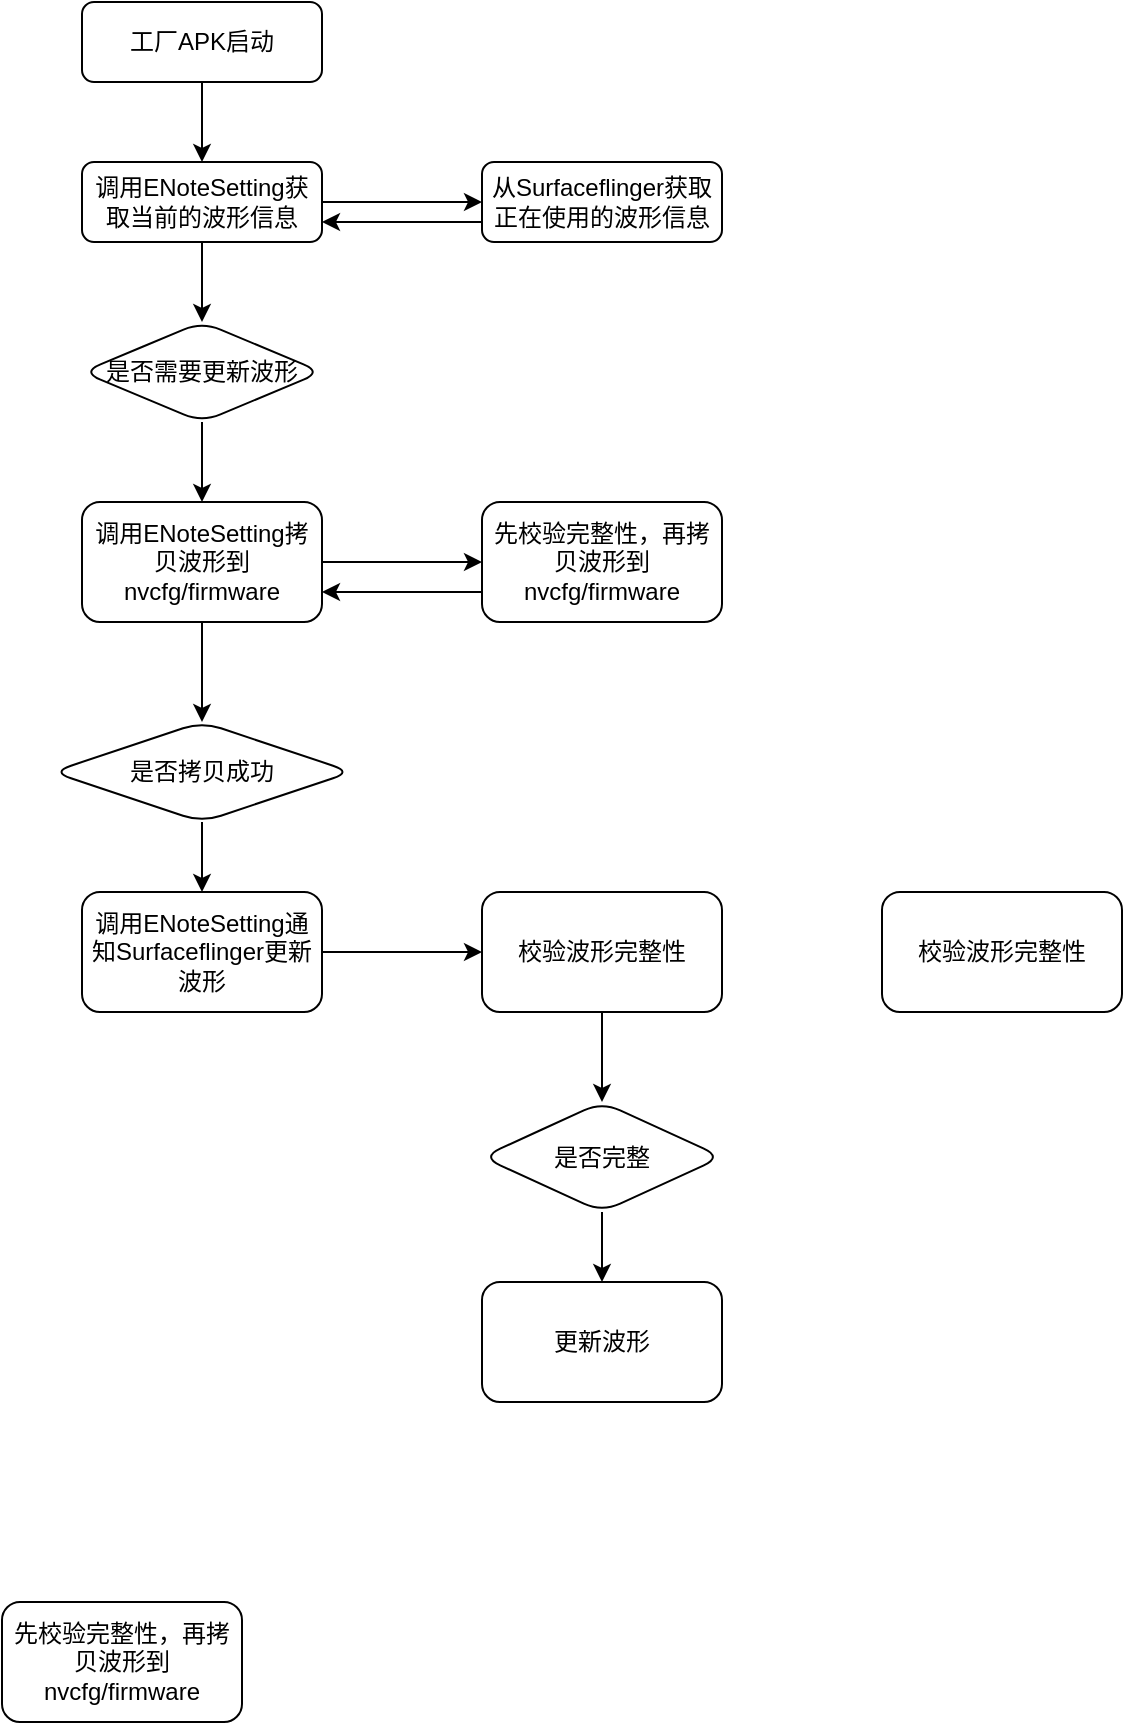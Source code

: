 <mxfile version="25.0.3">
  <diagram id="C5RBs43oDa-KdzZeNtuy" name="Page-1">
    <mxGraphModel dx="1211" dy="637" grid="1" gridSize="10" guides="1" tooltips="1" connect="1" arrows="1" fold="1" page="1" pageScale="1" pageWidth="827" pageHeight="1169" math="0" shadow="0">
      <root>
        <mxCell id="WIyWlLk6GJQsqaUBKTNV-0" />
        <mxCell id="WIyWlLk6GJQsqaUBKTNV-1" parent="WIyWlLk6GJQsqaUBKTNV-0" />
        <mxCell id="dGEYNNW8LAhB9YcoBpNP-3" value="" style="edgeStyle=orthogonalEdgeStyle;rounded=0;orthogonalLoop=1;jettySize=auto;html=1;" edge="1" parent="WIyWlLk6GJQsqaUBKTNV-1" source="WIyWlLk6GJQsqaUBKTNV-3" target="dGEYNNW8LAhB9YcoBpNP-2">
          <mxGeometry relative="1" as="geometry" />
        </mxCell>
        <mxCell id="WIyWlLk6GJQsqaUBKTNV-3" value="工厂APK启动" style="rounded=1;whiteSpace=wrap;html=1;fontSize=12;glass=0;strokeWidth=1;shadow=0;" parent="WIyWlLk6GJQsqaUBKTNV-1" vertex="1">
          <mxGeometry x="160" y="80" width="120" height="40" as="geometry" />
        </mxCell>
        <mxCell id="dGEYNNW8LAhB9YcoBpNP-5" value="" style="edgeStyle=orthogonalEdgeStyle;rounded=0;orthogonalLoop=1;jettySize=auto;html=1;" edge="1" parent="WIyWlLk6GJQsqaUBKTNV-1" source="dGEYNNW8LAhB9YcoBpNP-2" target="dGEYNNW8LAhB9YcoBpNP-4">
          <mxGeometry relative="1" as="geometry" />
        </mxCell>
        <mxCell id="dGEYNNW8LAhB9YcoBpNP-13" value="" style="edgeStyle=orthogonalEdgeStyle;rounded=0;orthogonalLoop=1;jettySize=auto;html=1;" edge="1" parent="WIyWlLk6GJQsqaUBKTNV-1" source="dGEYNNW8LAhB9YcoBpNP-2" target="dGEYNNW8LAhB9YcoBpNP-12">
          <mxGeometry relative="1" as="geometry" />
        </mxCell>
        <mxCell id="dGEYNNW8LAhB9YcoBpNP-2" value="调用ENoteSetting获取当前的波形信息" style="rounded=1;whiteSpace=wrap;html=1;fontSize=12;glass=0;strokeWidth=1;shadow=0;" vertex="1" parent="WIyWlLk6GJQsqaUBKTNV-1">
          <mxGeometry x="160" y="160" width="120" height="40" as="geometry" />
        </mxCell>
        <mxCell id="dGEYNNW8LAhB9YcoBpNP-7" value="" style="edgeStyle=orthogonalEdgeStyle;rounded=0;orthogonalLoop=1;jettySize=auto;html=1;" edge="1" parent="WIyWlLk6GJQsqaUBKTNV-1" source="dGEYNNW8LAhB9YcoBpNP-4" target="dGEYNNW8LAhB9YcoBpNP-6">
          <mxGeometry relative="1" as="geometry" />
        </mxCell>
        <mxCell id="dGEYNNW8LAhB9YcoBpNP-4" value="是否需要更新波形" style="rhombus;whiteSpace=wrap;html=1;rounded=1;glass=0;strokeWidth=1;shadow=0;" vertex="1" parent="WIyWlLk6GJQsqaUBKTNV-1">
          <mxGeometry x="160" y="240" width="120" height="50" as="geometry" />
        </mxCell>
        <mxCell id="dGEYNNW8LAhB9YcoBpNP-9" value="" style="edgeStyle=orthogonalEdgeStyle;rounded=0;orthogonalLoop=1;jettySize=auto;html=1;" edge="1" parent="WIyWlLk6GJQsqaUBKTNV-1" source="dGEYNNW8LAhB9YcoBpNP-6" target="dGEYNNW8LAhB9YcoBpNP-8">
          <mxGeometry relative="1" as="geometry" />
        </mxCell>
        <mxCell id="dGEYNNW8LAhB9YcoBpNP-15" value="" style="edgeStyle=orthogonalEdgeStyle;rounded=0;orthogonalLoop=1;jettySize=auto;html=1;" edge="1" parent="WIyWlLk6GJQsqaUBKTNV-1" source="dGEYNNW8LAhB9YcoBpNP-6" target="dGEYNNW8LAhB9YcoBpNP-14">
          <mxGeometry relative="1" as="geometry" />
        </mxCell>
        <mxCell id="dGEYNNW8LAhB9YcoBpNP-6" value="调用ENoteSetting拷贝波形到nvcfg/firmware" style="whiteSpace=wrap;html=1;rounded=1;glass=0;strokeWidth=1;shadow=0;" vertex="1" parent="WIyWlLk6GJQsqaUBKTNV-1">
          <mxGeometry x="160" y="330" width="120" height="60" as="geometry" />
        </mxCell>
        <mxCell id="dGEYNNW8LAhB9YcoBpNP-11" value="" style="edgeStyle=orthogonalEdgeStyle;rounded=0;orthogonalLoop=1;jettySize=auto;html=1;" edge="1" parent="WIyWlLk6GJQsqaUBKTNV-1" source="dGEYNNW8LAhB9YcoBpNP-8" target="dGEYNNW8LAhB9YcoBpNP-10">
          <mxGeometry relative="1" as="geometry" />
        </mxCell>
        <mxCell id="dGEYNNW8LAhB9YcoBpNP-8" value="是否拷贝成功" style="rhombus;whiteSpace=wrap;html=1;rounded=1;glass=0;strokeWidth=1;shadow=0;" vertex="1" parent="WIyWlLk6GJQsqaUBKTNV-1">
          <mxGeometry x="145" y="440" width="150" height="50" as="geometry" />
        </mxCell>
        <mxCell id="dGEYNNW8LAhB9YcoBpNP-19" value="" style="edgeStyle=orthogonalEdgeStyle;rounded=0;orthogonalLoop=1;jettySize=auto;html=1;" edge="1" parent="WIyWlLk6GJQsqaUBKTNV-1" source="dGEYNNW8LAhB9YcoBpNP-10" target="dGEYNNW8LAhB9YcoBpNP-18">
          <mxGeometry relative="1" as="geometry" />
        </mxCell>
        <mxCell id="dGEYNNW8LAhB9YcoBpNP-10" value="调用ENoteSetting通知Surfaceflinger更新波形" style="whiteSpace=wrap;html=1;rounded=1;glass=0;strokeWidth=1;shadow=0;" vertex="1" parent="WIyWlLk6GJQsqaUBKTNV-1">
          <mxGeometry x="160" y="525" width="120" height="60" as="geometry" />
        </mxCell>
        <mxCell id="dGEYNNW8LAhB9YcoBpNP-17" style="edgeStyle=orthogonalEdgeStyle;rounded=0;orthogonalLoop=1;jettySize=auto;html=1;exitX=0;exitY=0.75;exitDx=0;exitDy=0;entryX=1;entryY=0.75;entryDx=0;entryDy=0;" edge="1" parent="WIyWlLk6GJQsqaUBKTNV-1" source="dGEYNNW8LAhB9YcoBpNP-12" target="dGEYNNW8LAhB9YcoBpNP-2">
          <mxGeometry relative="1" as="geometry" />
        </mxCell>
        <mxCell id="dGEYNNW8LAhB9YcoBpNP-12" value="从Surfaceflinger获取正在使用的波形信息" style="rounded=1;whiteSpace=wrap;html=1;fontSize=12;glass=0;strokeWidth=1;shadow=0;" vertex="1" parent="WIyWlLk6GJQsqaUBKTNV-1">
          <mxGeometry x="360" y="160" width="120" height="40" as="geometry" />
        </mxCell>
        <mxCell id="dGEYNNW8LAhB9YcoBpNP-16" style="edgeStyle=orthogonalEdgeStyle;rounded=0;orthogonalLoop=1;jettySize=auto;html=1;exitX=0;exitY=0.75;exitDx=0;exitDy=0;entryX=1;entryY=0.75;entryDx=0;entryDy=0;" edge="1" parent="WIyWlLk6GJQsqaUBKTNV-1" source="dGEYNNW8LAhB9YcoBpNP-14" target="dGEYNNW8LAhB9YcoBpNP-6">
          <mxGeometry relative="1" as="geometry" />
        </mxCell>
        <mxCell id="dGEYNNW8LAhB9YcoBpNP-14" value="先校验完整性，再拷贝波形到nvcfg/firmware" style="whiteSpace=wrap;html=1;rounded=1;glass=0;strokeWidth=1;shadow=0;" vertex="1" parent="WIyWlLk6GJQsqaUBKTNV-1">
          <mxGeometry x="360" y="330" width="120" height="60" as="geometry" />
        </mxCell>
        <mxCell id="dGEYNNW8LAhB9YcoBpNP-23" value="" style="edgeStyle=orthogonalEdgeStyle;rounded=0;orthogonalLoop=1;jettySize=auto;html=1;" edge="1" parent="WIyWlLk6GJQsqaUBKTNV-1" source="dGEYNNW8LAhB9YcoBpNP-18" target="dGEYNNW8LAhB9YcoBpNP-22">
          <mxGeometry relative="1" as="geometry" />
        </mxCell>
        <mxCell id="dGEYNNW8LAhB9YcoBpNP-18" value="校验波形完整性" style="whiteSpace=wrap;html=1;rounded=1;glass=0;strokeWidth=1;shadow=0;" vertex="1" parent="WIyWlLk6GJQsqaUBKTNV-1">
          <mxGeometry x="360" y="525" width="120" height="60" as="geometry" />
        </mxCell>
        <mxCell id="dGEYNNW8LAhB9YcoBpNP-20" value="校验波形完整性" style="whiteSpace=wrap;html=1;rounded=1;glass=0;strokeWidth=1;shadow=0;" vertex="1" parent="WIyWlLk6GJQsqaUBKTNV-1">
          <mxGeometry x="560" y="525" width="120" height="60" as="geometry" />
        </mxCell>
        <mxCell id="dGEYNNW8LAhB9YcoBpNP-25" value="" style="edgeStyle=orthogonalEdgeStyle;rounded=0;orthogonalLoop=1;jettySize=auto;html=1;" edge="1" parent="WIyWlLk6GJQsqaUBKTNV-1" source="dGEYNNW8LAhB9YcoBpNP-22" target="dGEYNNW8LAhB9YcoBpNP-24">
          <mxGeometry relative="1" as="geometry" />
        </mxCell>
        <mxCell id="dGEYNNW8LAhB9YcoBpNP-22" value="是否完整" style="rhombus;whiteSpace=wrap;html=1;rounded=1;glass=0;strokeWidth=1;shadow=0;" vertex="1" parent="WIyWlLk6GJQsqaUBKTNV-1">
          <mxGeometry x="360" y="630" width="120" height="55" as="geometry" />
        </mxCell>
        <mxCell id="dGEYNNW8LAhB9YcoBpNP-24" value="更新波形" style="whiteSpace=wrap;html=1;rounded=1;glass=0;strokeWidth=1;shadow=0;" vertex="1" parent="WIyWlLk6GJQsqaUBKTNV-1">
          <mxGeometry x="360" y="720" width="120" height="60" as="geometry" />
        </mxCell>
        <mxCell id="dGEYNNW8LAhB9YcoBpNP-26" value="先校验完整性，再拷贝波形到nvcfg/firmware" style="whiteSpace=wrap;html=1;rounded=1;glass=0;strokeWidth=1;shadow=0;" vertex="1" parent="WIyWlLk6GJQsqaUBKTNV-1">
          <mxGeometry x="120" y="880" width="120" height="60" as="geometry" />
        </mxCell>
      </root>
    </mxGraphModel>
  </diagram>
</mxfile>
